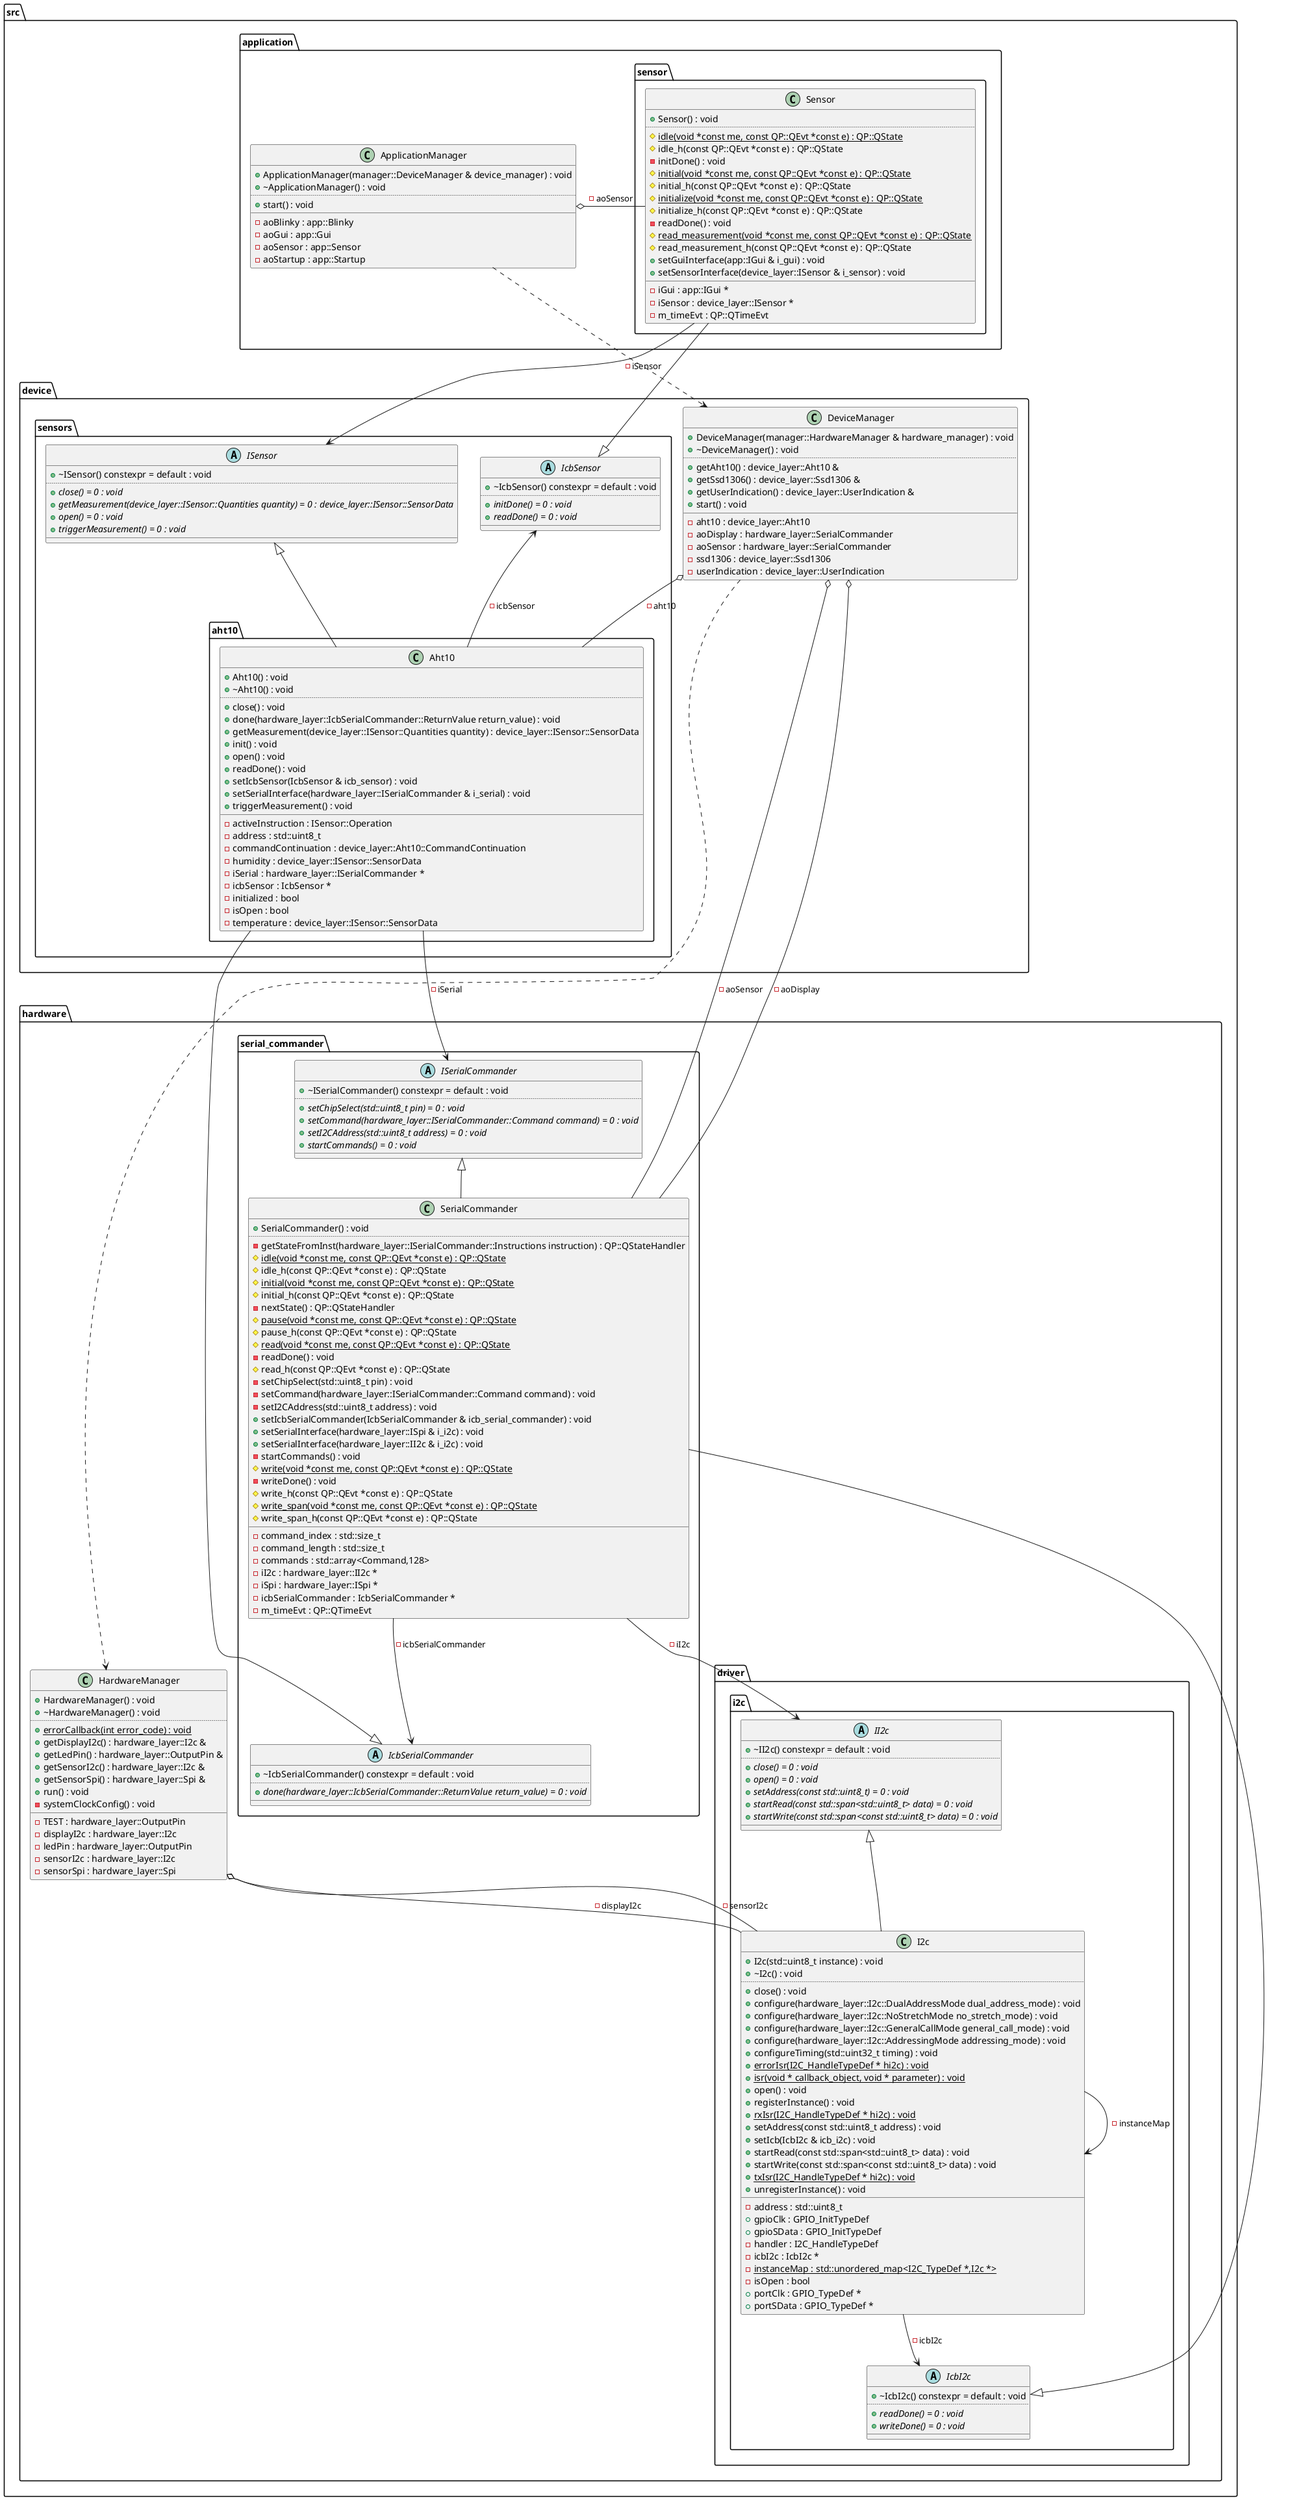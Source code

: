 @startuml
package [src] as C_0011100957978370531577 {
package [device] as C_0006694467202503346707 {
package [sensors] as C_0008002442099408640964 {
abstract "ISensor" as C_0009346279371554902746
abstract C_0009346279371554902746 {
+~ISensor() constexpr = default : void
..
{abstract} +close() = 0 : void
{abstract} +getMeasurement(device_layer::ISensor::Quantities quantity) = 0 : device_layer::ISensor::SensorData
{abstract} +open() = 0 : void
{abstract} +triggerMeasurement() = 0 : void
__
}
abstract "IcbSensor" as C_0005275836689281178162
abstract C_0005275836689281178162 {
+~IcbSensor() constexpr = default : void
..
{abstract} +initDone() = 0 : void
{abstract} +readDone() = 0 : void
__
}
package [aht10] as C_0000220586222809802987 {
class "Aht10" as C_0005532910924077348494
class C_0005532910924077348494 {
+Aht10() : void
+~Aht10() : void
..
+close() : void
+done(hardware_layer::IcbSerialCommander::ReturnValue return_value) : void
+getMeasurement(device_layer::ISensor::Quantities quantity) : device_layer::ISensor::SensorData
+init() : void
+open() : void
+readDone() : void
+setIcbSensor(IcbSensor & icb_sensor) : void
+setSerialInterface(hardware_layer::ISerialCommander & i_serial) : void
+triggerMeasurement() : void
__
-activeInstruction : ISensor::Operation
-address : std::uint8_t
-commandContinuation : device_layer::Aht10::CommandContinuation
-humidity : device_layer::ISensor::SensorData
-iSerial : hardware_layer::ISerialCommander *
-icbSensor : IcbSensor *
-initialized : bool
-isOpen : bool
-temperature : device_layer::ISensor::SensorData
}
}
}
class "DeviceManager" as C_0013863018875624683104
class C_0013863018875624683104 {
+DeviceManager(manager::HardwareManager & hardware_manager) : void
+~DeviceManager() : void
..
+getAht10() : device_layer::Aht10 &
+getSsd1306() : device_layer::Ssd1306 &
+getUserIndication() : device_layer::UserIndication &
+start() : void
__
-aht10 : device_layer::Aht10
-aoDisplay : hardware_layer::SerialCommander
-aoSensor : hardware_layer::SerialCommander
-ssd1306 : device_layer::Ssd1306
-userIndication : device_layer::UserIndication
}
}
package [application] as C_0007250404570915629403 {
package [sensor] as C_0016058708233006242418 {
class "Sensor" as C_0015178894446977333668
class C_0015178894446977333668 {
+Sensor() : void
..
{static} #idle(void *const me, const QP::QEvt *const e) : QP::QState
#idle_h(const QP::QEvt *const e) : QP::QState
-initDone() : void
{static} #initial(void *const me, const QP::QEvt *const e) : QP::QState
#initial_h(const QP::QEvt *const e) : QP::QState
{static} #initialize(void *const me, const QP::QEvt *const e) : QP::QState
#initialize_h(const QP::QEvt *const e) : QP::QState
-readDone() : void
{static} #read_measurement(void *const me, const QP::QEvt *const e) : QP::QState
#read_measurement_h(const QP::QEvt *const e) : QP::QState
+setGuiInterface(app::IGui & i_gui) : void
+setSensorInterface(device_layer::ISensor & i_sensor) : void
__
-iGui : app::IGui *
-iSensor : device_layer::ISensor *
-m_timeEvt : QP::QTimeEvt
}
}
class "ApplicationManager" as C_0013307138085226643557
class C_0013307138085226643557 {
+ApplicationManager(manager::DeviceManager & device_manager) : void
+~ApplicationManager() : void
..
+start() : void
__
-aoBlinky : app::Blinky
-aoGui : app::Gui
-aoSensor : app::Sensor
-aoStartup : app::Startup
}
}
package [hardware] as C_0018294288599492866740 {
package [driver] as C_0010413016684820122153 {
package [i2c] as C_0003514875363464416490 {
abstract "II2c" as C_0001955225274653391297
abstract C_0001955225274653391297 {
+~II2c() constexpr = default : void
..
{abstract} +close() = 0 : void
{abstract} +open() = 0 : void
{abstract} +setAddress(const std::uint8_t) = 0 : void
{abstract} +startRead(const std::span<std::uint8_t> data) = 0 : void
{abstract} +startWrite(const std::span<const std::uint8_t> data) = 0 : void
__
}
abstract "IcbI2c" as C_0001043120281719416176
abstract C_0001043120281719416176 {
+~IcbI2c() constexpr = default : void
..
{abstract} +readDone() = 0 : void
{abstract} +writeDone() = 0 : void
__
}
class "I2c" as C_0000102306443127453571
class C_0000102306443127453571 {
+I2c(std::uint8_t instance) : void
+~I2c() : void
..
+close() : void
+configure(hardware_layer::I2c::DualAddressMode dual_address_mode) : void
+configure(hardware_layer::I2c::NoStretchMode no_stretch_mode) : void
+configure(hardware_layer::I2c::GeneralCallMode general_call_mode) : void
+configure(hardware_layer::I2c::AddressingMode addressing_mode) : void
+configureTiming(std::uint32_t timing) : void
{static} +errorIsr(I2C_HandleTypeDef * hi2c) : void
{static} +isr(void * callback_object, void * parameter) : void
+open() : void
+registerInstance() : void
{static} +rxIsr(I2C_HandleTypeDef * hi2c) : void
+setAddress(const std::uint8_t address) : void
+setIcb(IcbI2c & icb_i2c) : void
+startRead(const std::span<std::uint8_t> data) : void
+startWrite(const std::span<const std::uint8_t> data) : void
{static} +txIsr(I2C_HandleTypeDef * hi2c) : void
+unregisterInstance() : void
__
-address : std::uint8_t
+gpioClk : GPIO_InitTypeDef
+gpioSData : GPIO_InitTypeDef
-handler : I2C_HandleTypeDef
-icbI2c : IcbI2c *
{static} -instanceMap : std::unordered_map<I2C_TypeDef *,I2c *>
-isOpen : bool
+portClk : GPIO_TypeDef *
+portSData : GPIO_TypeDef *
}
}
}
class "HardwareManager" as C_0013820397576961944853
class C_0013820397576961944853 {
+HardwareManager() : void
+~HardwareManager() : void
..
{static} +errorCallback(int error_code) : void
+getDisplayI2c() : hardware_layer::I2c &
+getLedPin() : hardware_layer::OutputPin &
+getSensorI2c() : hardware_layer::I2c &
+getSensorSpi() : hardware_layer::Spi &
+run() : void
-systemClockConfig() : void
__
-TEST : hardware_layer::OutputPin
-displayI2c : hardware_layer::I2c
-ledPin : hardware_layer::OutputPin
-sensorI2c : hardware_layer::I2c
-sensorSpi : hardware_layer::Spi
}
package [serial_commander] as C_0016115113449937623462 {
abstract "ISerialCommander" as C_0012909992160874174612
abstract C_0012909992160874174612 {
+~ISerialCommander() constexpr = default : void
..
{abstract} +setChipSelect(std::uint8_t pin) = 0 : void
{abstract} +setCommand(hardware_layer::ISerialCommander::Command command) = 0 : void
{abstract} +setI2CAddress(std::uint8_t address) = 0 : void
{abstract} +startCommands() = 0 : void
__
}
abstract "IcbSerialCommander" as C_0006717726296434081648
abstract C_0006717726296434081648 {
+~IcbSerialCommander() constexpr = default : void
..
{abstract} +done(hardware_layer::IcbSerialCommander::ReturnValue return_value) = 0 : void
__
}
class "SerialCommander" as C_0012458789690594031884
class C_0012458789690594031884 {
+SerialCommander() : void
..
-getStateFromInst(hardware_layer::ISerialCommander::Instructions instruction) : QP::QStateHandler
{static} #idle(void *const me, const QP::QEvt *const e) : QP::QState
#idle_h(const QP::QEvt *const e) : QP::QState
{static} #initial(void *const me, const QP::QEvt *const e) : QP::QState
#initial_h(const QP::QEvt *const e) : QP::QState
-nextState() : QP::QStateHandler
{static} #pause(void *const me, const QP::QEvt *const e) : QP::QState
#pause_h(const QP::QEvt *const e) : QP::QState
{static} #read(void *const me, const QP::QEvt *const e) : QP::QState
-readDone() : void
#read_h(const QP::QEvt *const e) : QP::QState
-setChipSelect(std::uint8_t pin) : void
-setCommand(hardware_layer::ISerialCommander::Command command) : void
-setI2CAddress(std::uint8_t address) : void
+setIcbSerialCommander(IcbSerialCommander & icb_serial_commander) : void
+setSerialInterface(hardware_layer::ISpi & i_i2c) : void
+setSerialInterface(hardware_layer::II2c & i_i2c) : void
-startCommands() : void
{static} #write(void *const me, const QP::QEvt *const e) : QP::QState
-writeDone() : void
#write_h(const QP::QEvt *const e) : QP::QState
{static} #write_span(void *const me, const QP::QEvt *const e) : QP::QState
#write_span_h(const QP::QEvt *const e) : QP::QState
__
-command_index : std::size_t
-command_length : std::size_t
-commands : std::array<Command,128>
-iI2c : hardware_layer::II2c *
-iSpi : hardware_layer::ISpi *
-icbSerialCommander : IcbSerialCommander *
-m_timeEvt : QP::QTimeEvt
}
}
}
}
C_0005532910924077348494 --> C_0012909992160874174612 : -iSerial
C_0005532910924077348494 --> C_0005275836689281178162 : -icbSensor
C_0009346279371554902746 <|-- C_0005532910924077348494
C_0006717726296434081648 <|-- C_0005532910924077348494
C_0013863018875624683104 ..> C_0013820397576961944853
C_0013863018875624683104 o-- C_0012458789690594031884 : -aoSensor
C_0013863018875624683104 o-- C_0012458789690594031884 : -aoDisplay
C_0013863018875624683104 o-- C_0005532910924077348494 : -aht10
C_0015178894446977333668 --> C_0009346279371554902746 : -iSensor
C_0005275836689281178162 <|-- C_0015178894446977333668
C_0013307138085226643557 ..> C_0013863018875624683104
C_0013307138085226643557 o-- C_0015178894446977333668 : -aoSensor
C_0000102306443127453571 --> C_0001043120281719416176 : -icbI2c
C_0000102306443127453571 --> C_0000102306443127453571 : -instanceMap
C_0001955225274653391297 <|-- C_0000102306443127453571
C_0013820397576961944853 o-- C_0000102306443127453571 : -sensorI2c
C_0013820397576961944853 o-- C_0000102306443127453571 : -displayI2c
C_0012458789690594031884 --> C_0006717726296434081648 : -icbSerialCommander
C_0012458789690594031884 --> C_0001955225274653391297 : -iI2c
C_0012909992160874174612 <|-- C_0012458789690594031884
C_0001043120281719416176 <|-- C_0012458789690594031884
C_0005532910924077348494 -[hidden]up- C_0009346279371554902746
C_0005532910924077348494 -[hidden]up- C_0005275836689281178162
C_0005532910924077348494 -[hidden]down- C_0012909992160874174612
C_0005532910924077348494 -[hidden]down- C_0006717726296434081648
C_0000102306443127453571 -[hidden]up- C_0001955225274653391297
C_0000102306443127453571 -[hidden]up- C_0001043120281719416176
C_0012458789690594031884 -[hidden]up- C_0012909992160874174612
C_0012458789690594031884 -[hidden]up- C_0006717726296434081648
C_0012458789690594031884 -[hidden]down- C_0001955225274653391297
C_0012458789690594031884 -[hidden]down- C_0001043120281719416176
C_0013307138085226643557 -[hidden]down- C_0013863018875624683104
C_0013307138085226643557 -[hidden]right- C_0015178894446977333668
C_0013820397576961944853 -[hidden]right- C_0001955225274653391297
C_0013820397576961944853 -[hidden]right- C_0001043120281719416176
C_0013820397576961944853 -[hidden]right- C_0000102306443127453571

'Generated with clang-uml, version 0.6.0
'LLVM version Ubuntu clang version 15.0.7
@enduml

